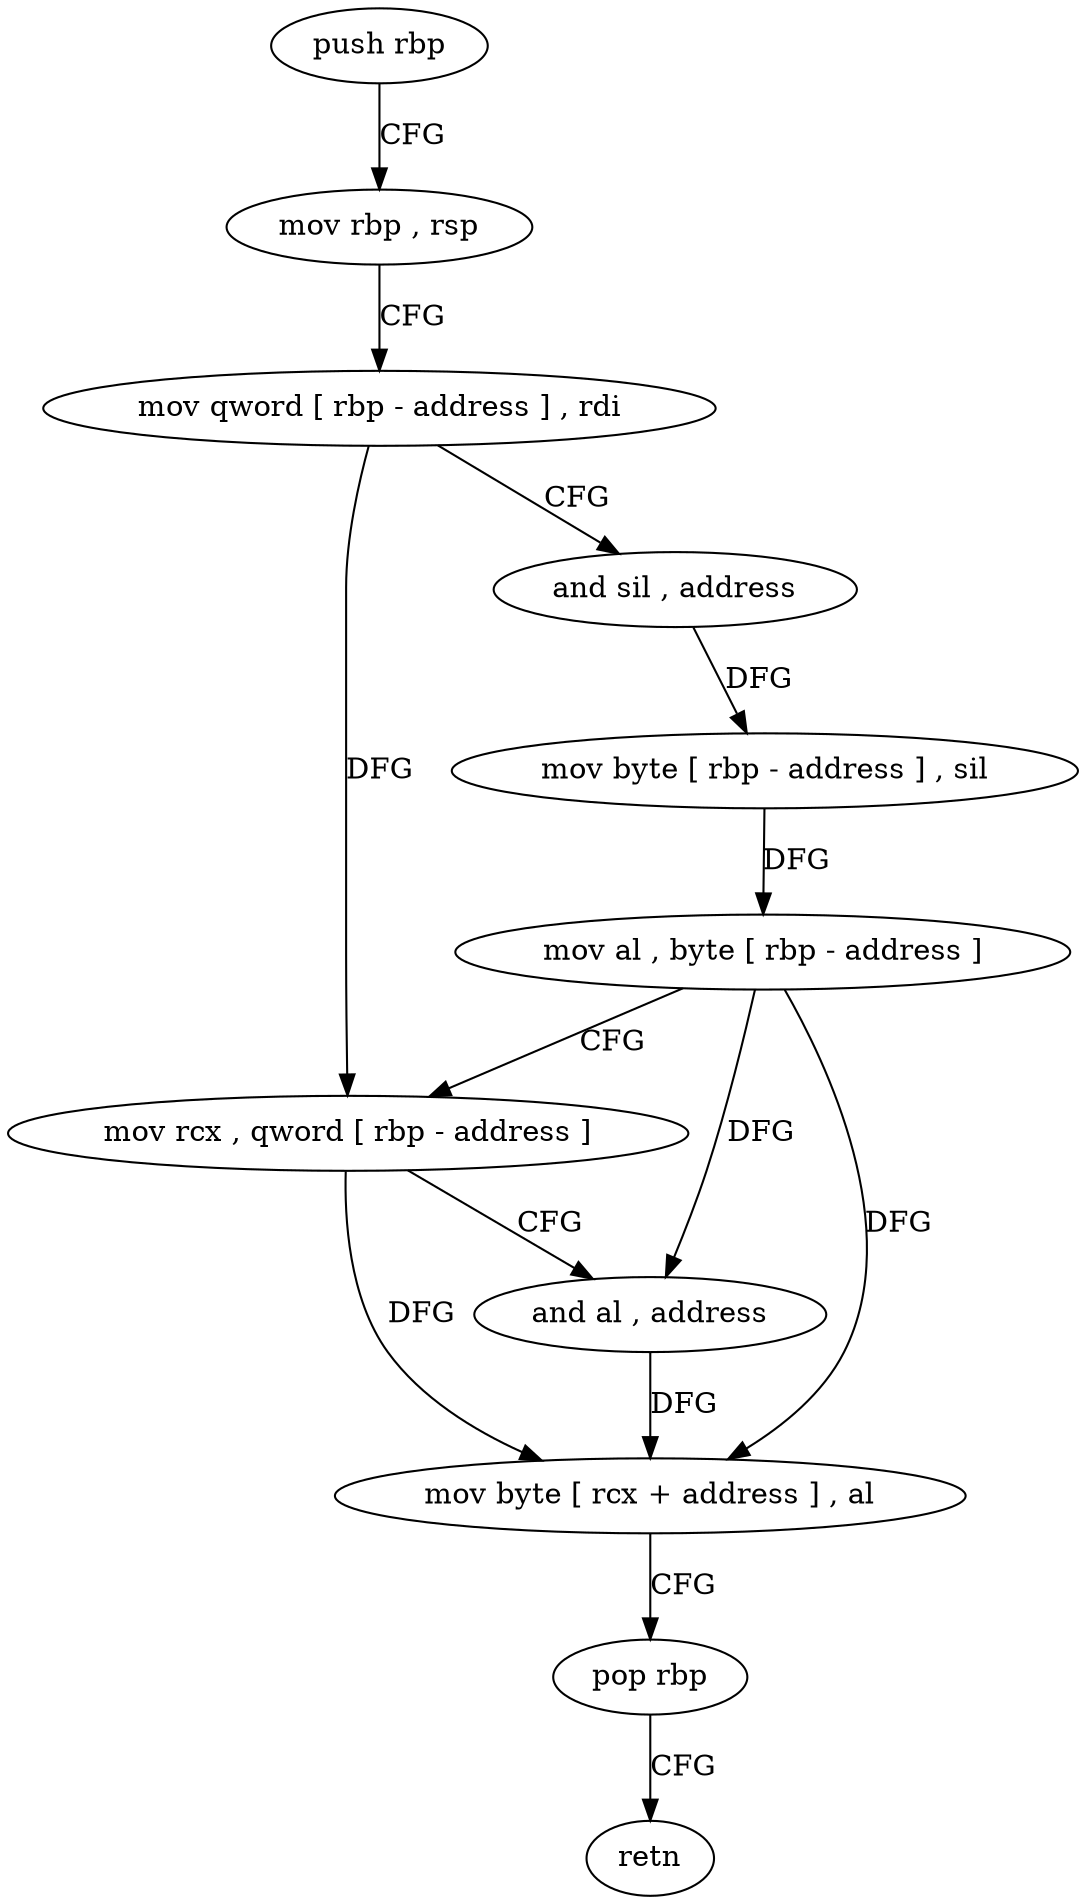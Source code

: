 digraph "func" {
"137456" [label = "push rbp" ]
"137457" [label = "mov rbp , rsp" ]
"137460" [label = "mov qword [ rbp - address ] , rdi" ]
"137464" [label = "and sil , address" ]
"137468" [label = "mov byte [ rbp - address ] , sil" ]
"137472" [label = "mov al , byte [ rbp - address ]" ]
"137475" [label = "mov rcx , qword [ rbp - address ]" ]
"137479" [label = "and al , address" ]
"137481" [label = "mov byte [ rcx + address ] , al" ]
"137484" [label = "pop rbp" ]
"137485" [label = "retn" ]
"137456" -> "137457" [ label = "CFG" ]
"137457" -> "137460" [ label = "CFG" ]
"137460" -> "137464" [ label = "CFG" ]
"137460" -> "137475" [ label = "DFG" ]
"137464" -> "137468" [ label = "DFG" ]
"137468" -> "137472" [ label = "DFG" ]
"137472" -> "137475" [ label = "CFG" ]
"137472" -> "137479" [ label = "DFG" ]
"137472" -> "137481" [ label = "DFG" ]
"137475" -> "137479" [ label = "CFG" ]
"137475" -> "137481" [ label = "DFG" ]
"137479" -> "137481" [ label = "DFG" ]
"137481" -> "137484" [ label = "CFG" ]
"137484" -> "137485" [ label = "CFG" ]
}
